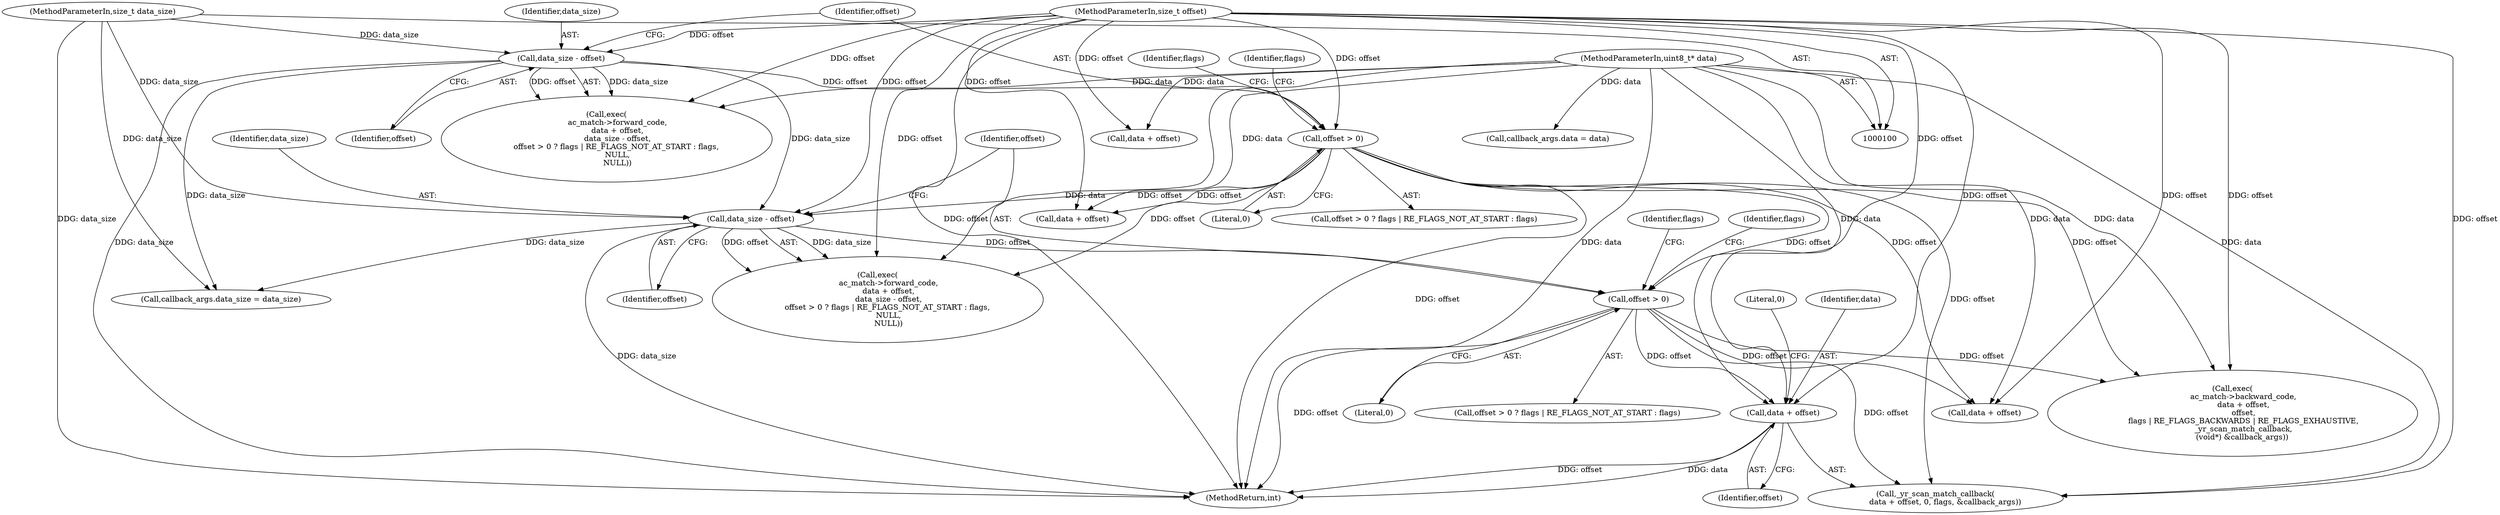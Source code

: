 digraph "0_yara_83d799804648c2a0895d40a19835d9b757c6fa4e_2@pointer" {
"1000340" [label="(Call,data + offset)"];
"1000103" [label="(MethodParameterIn,uint8_t* data)"];
"1000215" [label="(Call,offset > 0)"];
"1000211" [label="(Call,data_size - offset)"];
"1000175" [label="(Call,data_size - offset)"];
"1000104" [label="(MethodParameterIn,size_t data_size)"];
"1000106" [label="(MethodParameterIn,size_t offset)"];
"1000179" [label="(Call,offset > 0)"];
"1000343" [label="(Literal,0)"];
"1000307" [label="(Call,data + offset)"];
"1000219" [label="(Identifier,flags)"];
"1000204" [label="(Call,exec(\n         ac_match->forward_code,\n         data + offset,\n         data_size - offset,\n        offset > 0 ? flags | RE_FLAGS_NOT_AT_START : flags,\n         NULL,\n         NULL))"];
"1000106" [label="(MethodParameterIn,size_t offset)"];
"1000179" [label="(Call,offset > 0)"];
"1000340" [label="(Call,data + offset)"];
"1000303" [label="(Call,exec(\n         ac_match->backward_code,\n         data + offset,\n         offset,\n         flags | RE_FLAGS_BACKWARDS | RE_FLAGS_EXHAUSTIVE,\n         _yr_scan_match_callback,\n        (void*) &callback_args))"];
"1000221" [label="(Identifier,flags)"];
"1000180" [label="(Identifier,offset)"];
"1000266" [label="(Call,callback_args.data = data)"];
"1000212" [label="(Identifier,data_size)"];
"1000213" [label="(Identifier,offset)"];
"1000178" [label="(Call,offset > 0 ? flags | RE_FLAGS_NOT_AT_START : flags)"];
"1000342" [label="(Identifier,offset)"];
"1000208" [label="(Call,data + offset)"];
"1000168" [label="(Call,exec(\n         ac_match->forward_code,\n         data + offset,\n         data_size - offset,\n        offset > 0 ? flags | RE_FLAGS_NOT_AT_START : flags,\n         NULL,\n         NULL))"];
"1000176" [label="(Identifier,data_size)"];
"1000211" [label="(Call,data_size - offset)"];
"1000216" [label="(Identifier,offset)"];
"1000349" [label="(MethodReturn,int)"];
"1000339" [label="(Call,_yr_scan_match_callback(\n        data + offset, 0, flags, &callback_args))"];
"1000172" [label="(Call,data + offset)"];
"1000175" [label="(Call,data_size - offset)"];
"1000217" [label="(Literal,0)"];
"1000183" [label="(Identifier,flags)"];
"1000214" [label="(Call,offset > 0 ? flags | RE_FLAGS_NOT_AT_START : flags)"];
"1000185" [label="(Identifier,flags)"];
"1000181" [label="(Literal,0)"];
"1000341" [label="(Identifier,data)"];
"1000271" [label="(Call,callback_args.data_size = data_size)"];
"1000177" [label="(Identifier,offset)"];
"1000103" [label="(MethodParameterIn,uint8_t* data)"];
"1000104" [label="(MethodParameterIn,size_t data_size)"];
"1000215" [label="(Call,offset > 0)"];
"1000340" -> "1000339"  [label="AST: "];
"1000340" -> "1000342"  [label="CFG: "];
"1000341" -> "1000340"  [label="AST: "];
"1000342" -> "1000340"  [label="AST: "];
"1000343" -> "1000340"  [label="CFG: "];
"1000340" -> "1000349"  [label="DDG: offset"];
"1000340" -> "1000349"  [label="DDG: data"];
"1000103" -> "1000340"  [label="DDG: data"];
"1000215" -> "1000340"  [label="DDG: offset"];
"1000179" -> "1000340"  [label="DDG: offset"];
"1000106" -> "1000340"  [label="DDG: offset"];
"1000103" -> "1000100"  [label="AST: "];
"1000103" -> "1000349"  [label="DDG: data"];
"1000103" -> "1000168"  [label="DDG: data"];
"1000103" -> "1000172"  [label="DDG: data"];
"1000103" -> "1000204"  [label="DDG: data"];
"1000103" -> "1000208"  [label="DDG: data"];
"1000103" -> "1000266"  [label="DDG: data"];
"1000103" -> "1000303"  [label="DDG: data"];
"1000103" -> "1000307"  [label="DDG: data"];
"1000103" -> "1000339"  [label="DDG: data"];
"1000215" -> "1000214"  [label="AST: "];
"1000215" -> "1000217"  [label="CFG: "];
"1000216" -> "1000215"  [label="AST: "];
"1000217" -> "1000215"  [label="AST: "];
"1000219" -> "1000215"  [label="CFG: "];
"1000221" -> "1000215"  [label="CFG: "];
"1000215" -> "1000349"  [label="DDG: offset"];
"1000211" -> "1000215"  [label="DDG: offset"];
"1000106" -> "1000215"  [label="DDG: offset"];
"1000215" -> "1000303"  [label="DDG: offset"];
"1000215" -> "1000307"  [label="DDG: offset"];
"1000215" -> "1000339"  [label="DDG: offset"];
"1000211" -> "1000204"  [label="AST: "];
"1000211" -> "1000213"  [label="CFG: "];
"1000212" -> "1000211"  [label="AST: "];
"1000213" -> "1000211"  [label="AST: "];
"1000216" -> "1000211"  [label="CFG: "];
"1000211" -> "1000349"  [label="DDG: data_size"];
"1000211" -> "1000204"  [label="DDG: data_size"];
"1000211" -> "1000204"  [label="DDG: offset"];
"1000175" -> "1000211"  [label="DDG: data_size"];
"1000104" -> "1000211"  [label="DDG: data_size"];
"1000106" -> "1000211"  [label="DDG: offset"];
"1000179" -> "1000211"  [label="DDG: offset"];
"1000211" -> "1000271"  [label="DDG: data_size"];
"1000175" -> "1000168"  [label="AST: "];
"1000175" -> "1000177"  [label="CFG: "];
"1000176" -> "1000175"  [label="AST: "];
"1000177" -> "1000175"  [label="AST: "];
"1000180" -> "1000175"  [label="CFG: "];
"1000175" -> "1000349"  [label="DDG: data_size"];
"1000175" -> "1000168"  [label="DDG: data_size"];
"1000175" -> "1000168"  [label="DDG: offset"];
"1000104" -> "1000175"  [label="DDG: data_size"];
"1000106" -> "1000175"  [label="DDG: offset"];
"1000175" -> "1000179"  [label="DDG: offset"];
"1000175" -> "1000271"  [label="DDG: data_size"];
"1000104" -> "1000100"  [label="AST: "];
"1000104" -> "1000349"  [label="DDG: data_size"];
"1000104" -> "1000271"  [label="DDG: data_size"];
"1000106" -> "1000100"  [label="AST: "];
"1000106" -> "1000349"  [label="DDG: offset"];
"1000106" -> "1000168"  [label="DDG: offset"];
"1000106" -> "1000172"  [label="DDG: offset"];
"1000106" -> "1000179"  [label="DDG: offset"];
"1000106" -> "1000204"  [label="DDG: offset"];
"1000106" -> "1000208"  [label="DDG: offset"];
"1000106" -> "1000303"  [label="DDG: offset"];
"1000106" -> "1000307"  [label="DDG: offset"];
"1000106" -> "1000339"  [label="DDG: offset"];
"1000179" -> "1000178"  [label="AST: "];
"1000179" -> "1000181"  [label="CFG: "];
"1000180" -> "1000179"  [label="AST: "];
"1000181" -> "1000179"  [label="AST: "];
"1000183" -> "1000179"  [label="CFG: "];
"1000185" -> "1000179"  [label="CFG: "];
"1000179" -> "1000349"  [label="DDG: offset"];
"1000179" -> "1000204"  [label="DDG: offset"];
"1000179" -> "1000208"  [label="DDG: offset"];
"1000179" -> "1000303"  [label="DDG: offset"];
"1000179" -> "1000307"  [label="DDG: offset"];
"1000179" -> "1000339"  [label="DDG: offset"];
}
